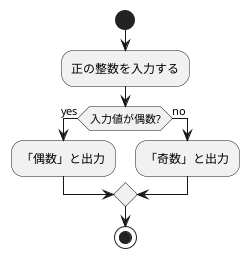 @startuml ex04
start
:正の整数を入力する;
if (入力値が偶数?) then (yes)
    :「偶数」と出力;
else (no)
    :「奇数」と出力;
endif
stop
@enduml